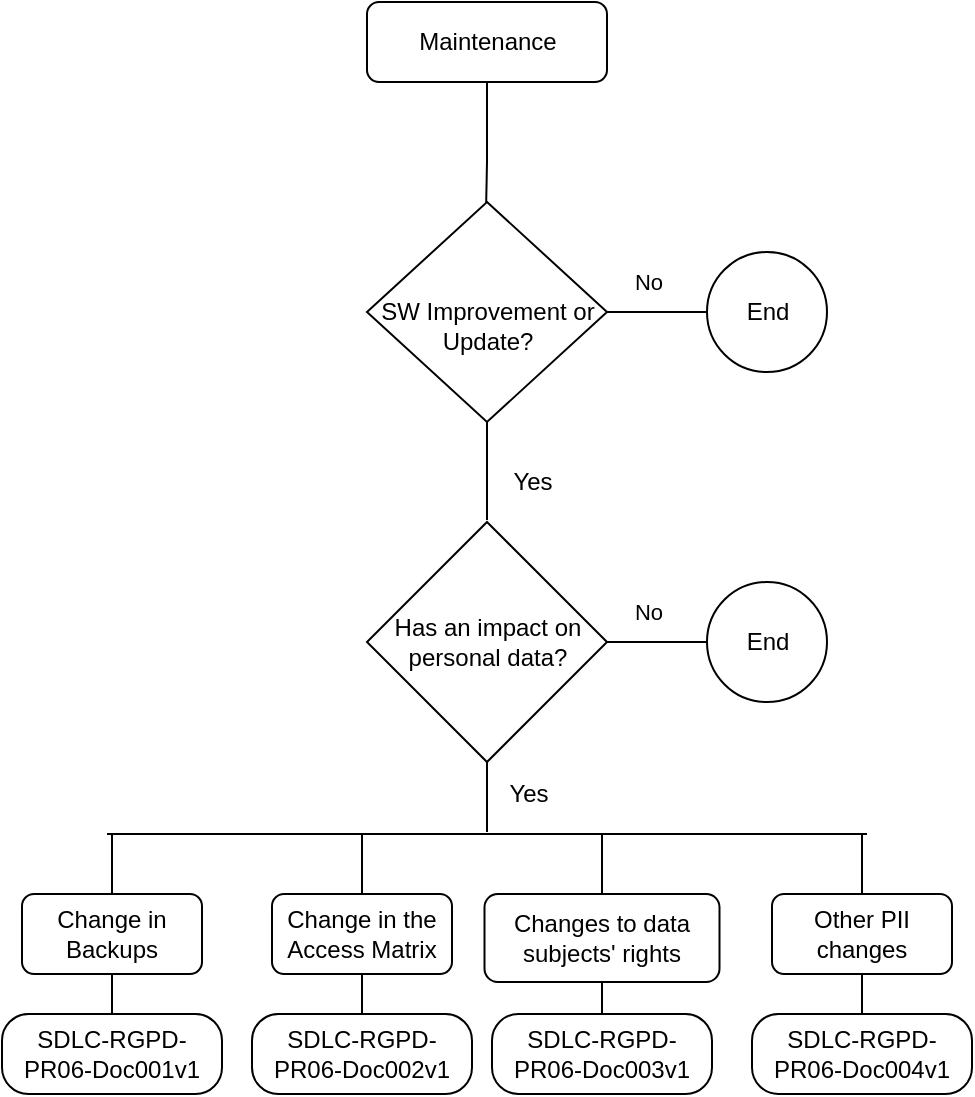 <mxfile version="20.3.0" type="device"><diagram id="DjQwCe5gXJbfOBljhrri" name="Page-1"><mxGraphModel dx="775" dy="616" grid="1" gridSize="10" guides="1" tooltips="1" connect="1" arrows="1" fold="1" page="1" pageScale="1" pageWidth="827" pageHeight="1169" math="0" shadow="0"><root><mxCell id="0"/><mxCell id="1" parent="0"/><mxCell id="okHLahUI0jl9X77WOaQY-1" value="Maintenance" style="rounded=1;whiteSpace=wrap;html=1;fontSize=12;glass=0;strokeWidth=1;shadow=0;" parent="1" vertex="1"><mxGeometry x="462.5" y="250" width="120" height="40" as="geometry"/></mxCell><mxCell id="okHLahUI0jl9X77WOaQY-2" value="" style="endArrow=none;html=1;entryX=0.5;entryY=0;entryDx=0;entryDy=0;" parent="1" edge="1"><mxGeometry width="50" height="50" relative="1" as="geometry"><mxPoint x="522.5" y="330" as="sourcePoint"/><mxPoint x="522" y="355.0" as="targetPoint"/></mxGeometry></mxCell><mxCell id="okHLahUI0jl9X77WOaQY-3" value="" style="endArrow=none;html=1;exitX=0.5;exitY=1;exitDx=0;exitDy=0;" parent="1" source="okHLahUI0jl9X77WOaQY-1" edge="1"><mxGeometry width="50" height="50" relative="1" as="geometry"><mxPoint x="442.5" y="340" as="sourcePoint"/><mxPoint x="522.5" y="330" as="targetPoint"/></mxGeometry></mxCell><mxCell id="okHLahUI0jl9X77WOaQY-4" value="SDLC-RGPD-PR06-Doc001v1" style="rounded=1;whiteSpace=wrap;html=1;fontSize=12;glass=0;strokeWidth=1;shadow=0;arcSize=33;" parent="1" vertex="1"><mxGeometry x="280" y="756" width="110" height="40" as="geometry"/></mxCell><mxCell id="okHLahUI0jl9X77WOaQY-7" value="" style="endArrow=none;html=1;entryX=0.5;entryY=1;entryDx=0;entryDy=0;" parent="1" source="okHLahUI0jl9X77WOaQY-39" edge="1"><mxGeometry width="50" height="50" relative="1" as="geometry"><mxPoint x="522.5" y="440" as="sourcePoint"/><mxPoint x="522.5" y="395" as="targetPoint"/></mxGeometry></mxCell><mxCell id="okHLahUI0jl9X77WOaQY-8" value="" style="endArrow=none;html=1;entryX=1;entryY=0.5;entryDx=0;entryDy=0;" parent="1" source="okHLahUI0jl9X77WOaQY-10" edge="1"><mxGeometry width="50" height="50" relative="1" as="geometry"><mxPoint x="612.5" y="405" as="sourcePoint"/><mxPoint x="582.5" y="405" as="targetPoint"/></mxGeometry></mxCell><mxCell id="okHLahUI0jl9X77WOaQY-9" value="No" style="edgeLabel;html=1;align=center;verticalAlign=middle;resizable=0;points=[];" parent="okHLahUI0jl9X77WOaQY-8" vertex="1" connectable="0"><mxGeometry x="0.56" y="-3" relative="1" as="geometry"><mxPoint x="9" y="-12" as="offset"/></mxGeometry></mxCell><mxCell id="okHLahUI0jl9X77WOaQY-10" value="End" style="ellipse;whiteSpace=wrap;html=1;" parent="1" vertex="1"><mxGeometry x="632.5" y="375" width="60" height="60" as="geometry"/></mxCell><mxCell id="okHLahUI0jl9X77WOaQY-11" value="Sim" style="text;html=1;align=center;verticalAlign=middle;resizable=0;points=[];autosize=1;" parent="1" vertex="1"><mxGeometry x="522.5" y="410" width="40" height="20" as="geometry"/></mxCell><mxCell id="okHLahUI0jl9X77WOaQY-12" value="" style="endArrow=none;html=1;entryX=1;entryY=0.5;entryDx=0;entryDy=0;" parent="1" edge="1"><mxGeometry width="50" height="50" relative="1" as="geometry"><mxPoint x="632.5" y="570" as="sourcePoint"/><mxPoint x="582.5" y="570" as="targetPoint"/></mxGeometry></mxCell><mxCell id="okHLahUI0jl9X77WOaQY-13" value="No" style="edgeLabel;html=1;align=center;verticalAlign=middle;resizable=0;points=[];" parent="okHLahUI0jl9X77WOaQY-12" vertex="1" connectable="0"><mxGeometry x="0.56" y="-3" relative="1" as="geometry"><mxPoint x="9" y="-12" as="offset"/></mxGeometry></mxCell><mxCell id="okHLahUI0jl9X77WOaQY-14" value="" style="endArrow=none;html=1;" parent="1" edge="1"><mxGeometry width="50" height="50" relative="1" as="geometry"><mxPoint x="522.5" y="484" as="sourcePoint"/><mxPoint x="522.5" y="509" as="targetPoint"/></mxGeometry></mxCell><mxCell id="okHLahUI0jl9X77WOaQY-15" value="" style="endArrow=none;html=1;" parent="1" edge="1"><mxGeometry width="50" height="50" relative="1" as="geometry"><mxPoint x="522.5" y="665" as="sourcePoint"/><mxPoint x="522.5" y="630" as="targetPoint"/></mxGeometry></mxCell><mxCell id="okHLahUI0jl9X77WOaQY-16" value="&lt;div&gt;&lt;span&gt;Change in Backups&lt;/span&gt;&lt;br&gt;&lt;/div&gt;" style="rounded=1;whiteSpace=wrap;html=1;fontSize=12;glass=0;strokeWidth=1;shadow=0;" parent="1" vertex="1"><mxGeometry x="290" y="696" width="90" height="40" as="geometry"/></mxCell><mxCell id="okHLahUI0jl9X77WOaQY-17" value="" style="endArrow=none;html=1;" parent="1" source="okHLahUI0jl9X77WOaQY-16" edge="1"><mxGeometry width="50" height="50" relative="1" as="geometry"><mxPoint x="470" y="676" as="sourcePoint"/><mxPoint x="335" y="666" as="targetPoint"/></mxGeometry></mxCell><mxCell id="okHLahUI0jl9X77WOaQY-18" value="&lt;div&gt;&lt;span&gt;Change in the Access Matrix&lt;/span&gt;&lt;br&gt;&lt;/div&gt;" style="rounded=1;whiteSpace=wrap;html=1;fontSize=12;glass=0;strokeWidth=1;shadow=0;" parent="1" vertex="1"><mxGeometry x="415" y="696" width="90" height="40" as="geometry"/></mxCell><mxCell id="okHLahUI0jl9X77WOaQY-19" value="" style="endArrow=none;html=1;" parent="1" source="okHLahUI0jl9X77WOaQY-18" edge="1"><mxGeometry width="50" height="50" relative="1" as="geometry"><mxPoint x="595" y="676" as="sourcePoint"/><mxPoint x="460" y="666" as="targetPoint"/></mxGeometry></mxCell><mxCell id="okHLahUI0jl9X77WOaQY-20" value="&lt;div&gt;&lt;span&gt;Changes to data subjects' rights&lt;/span&gt;&lt;br&gt;&lt;/div&gt;" style="rounded=1;whiteSpace=wrap;html=1;fontSize=12;glass=0;strokeWidth=1;shadow=0;" parent="1" vertex="1"><mxGeometry x="521.25" y="696" width="117.5" height="44" as="geometry"/></mxCell><mxCell id="okHLahUI0jl9X77WOaQY-21" value="" style="endArrow=none;html=1;" parent="1" source="okHLahUI0jl9X77WOaQY-20" edge="1"><mxGeometry width="50" height="50" relative="1" as="geometry"><mxPoint x="695" y="676" as="sourcePoint"/><mxPoint x="580" y="666" as="targetPoint"/></mxGeometry></mxCell><mxCell id="okHLahUI0jl9X77WOaQY-22" value="Yes" style="text;html=1;align=center;verticalAlign=middle;resizable=0;points=[];autosize=1;" parent="1" vertex="1"><mxGeometry x="527.5" y="636" width="30" height="20" as="geometry"/></mxCell><mxCell id="okHLahUI0jl9X77WOaQY-24" value="" style="endArrow=none;html=1;entryX=0.5;entryY=1;entryDx=0;entryDy=0;" parent="1" target="okHLahUI0jl9X77WOaQY-16" edge="1"><mxGeometry width="50" height="50" relative="1" as="geometry"><mxPoint x="335" y="756" as="sourcePoint"/><mxPoint x="345" y="676" as="targetPoint"/></mxGeometry></mxCell><mxCell id="okHLahUI0jl9X77WOaQY-25" value="SDLC-RGPD-PR06-Doc002v1" style="rounded=1;whiteSpace=wrap;html=1;fontSize=12;glass=0;strokeWidth=1;shadow=0;arcSize=33;" parent="1" vertex="1"><mxGeometry x="405" y="756" width="110" height="40" as="geometry"/></mxCell><mxCell id="okHLahUI0jl9X77WOaQY-26" value="" style="endArrow=none;html=1;entryX=0.5;entryY=1;entryDx=0;entryDy=0;" parent="1" source="okHLahUI0jl9X77WOaQY-25" target="okHLahUI0jl9X77WOaQY-18" edge="1"><mxGeometry width="50" height="50" relative="1" as="geometry"><mxPoint x="470" y="706" as="sourcePoint"/><mxPoint x="470" y="676" as="targetPoint"/></mxGeometry></mxCell><mxCell id="okHLahUI0jl9X77WOaQY-27" value="SDLC-RGPD-PR06-Doc003v1" style="rounded=1;whiteSpace=wrap;html=1;fontSize=12;glass=0;strokeWidth=1;shadow=0;arcSize=33;" parent="1" vertex="1"><mxGeometry x="525" y="756" width="110" height="40" as="geometry"/></mxCell><mxCell id="okHLahUI0jl9X77WOaQY-28" value="" style="endArrow=none;html=1;" parent="1" source="okHLahUI0jl9X77WOaQY-27" target="okHLahUI0jl9X77WOaQY-20" edge="1"><mxGeometry width="50" height="50" relative="1" as="geometry"><mxPoint x="590" y="706" as="sourcePoint"/><mxPoint x="580" y="736" as="targetPoint"/></mxGeometry></mxCell><mxCell id="okHLahUI0jl9X77WOaQY-29" value="&lt;div&gt;&lt;span&gt;Other PII changes&lt;/span&gt;&lt;br&gt;&lt;/div&gt;" style="rounded=1;whiteSpace=wrap;html=1;fontSize=12;glass=0;strokeWidth=1;shadow=0;" parent="1" vertex="1"><mxGeometry x="665" y="696" width="90" height="40" as="geometry"/></mxCell><mxCell id="okHLahUI0jl9X77WOaQY-30" value="" style="endArrow=none;html=1;" parent="1" source="okHLahUI0jl9X77WOaQY-29" edge="1"><mxGeometry width="50" height="50" relative="1" as="geometry"><mxPoint x="825" y="676" as="sourcePoint"/><mxPoint x="710" y="666" as="targetPoint"/></mxGeometry></mxCell><mxCell id="okHLahUI0jl9X77WOaQY-31" value="SDLC-RGPD-PR06-Doc004v1" style="rounded=1;whiteSpace=wrap;html=1;fontSize=12;glass=0;strokeWidth=1;shadow=0;arcSize=33;" parent="1" vertex="1"><mxGeometry x="655" y="756" width="110" height="40" as="geometry"/></mxCell><mxCell id="okHLahUI0jl9X77WOaQY-32" value="" style="endArrow=none;html=1;entryX=0.5;entryY=1;entryDx=0;entryDy=0;" parent="1" source="okHLahUI0jl9X77WOaQY-31" edge="1"><mxGeometry width="50" height="50" relative="1" as="geometry"><mxPoint x="720" y="706" as="sourcePoint"/><mxPoint x="710" y="736" as="targetPoint"/></mxGeometry></mxCell><mxCell id="okHLahUI0jl9X77WOaQY-33" value="" style="endArrow=none;html=1;" parent="1" edge="1"><mxGeometry width="50" height="50" relative="1" as="geometry"><mxPoint x="332.5" y="666" as="sourcePoint"/><mxPoint x="712.5" y="666" as="targetPoint"/></mxGeometry></mxCell><mxCell id="okHLahUI0jl9X77WOaQY-36" value="End" style="ellipse;whiteSpace=wrap;html=1;" parent="1" vertex="1"><mxGeometry x="632.5" y="540" width="60" height="60" as="geometry"/></mxCell><mxCell id="okHLahUI0jl9X77WOaQY-37" value="" style="endArrow=none;html=1;" parent="1" edge="1"><mxGeometry width="50" height="50" relative="1" as="geometry"><mxPoint x="522.5" y="515" as="sourcePoint"/><mxPoint x="522.5" y="535" as="targetPoint"/></mxGeometry></mxCell><mxCell id="okHLahUI0jl9X77WOaQY-38" value="&lt;div&gt;&lt;span&gt;Has an impact on personal data?&lt;/span&gt;&lt;br&gt;&lt;/div&gt;" style="rhombus;whiteSpace=wrap;html=1;" parent="1" vertex="1"><mxGeometry x="462.5" y="510" width="120" height="120" as="geometry"/></mxCell><mxCell id="okHLahUI0jl9X77WOaQY-39" value="&lt;div&gt;&lt;span&gt;&lt;br&gt;&lt;/span&gt;&lt;/div&gt;&lt;div&gt;&lt;span&gt;SW Improvement or Update?&lt;/span&gt;&lt;br&gt;&lt;/div&gt;" style="rhombus;whiteSpace=wrap;html=1;" parent="1" vertex="1"><mxGeometry x="462.5" y="350" width="120" height="110" as="geometry"/></mxCell><mxCell id="okHLahUI0jl9X77WOaQY-40" value="" style="endArrow=none;html=1;entryX=0.5;entryY=1;entryDx=0;entryDy=0;" parent="1" target="okHLahUI0jl9X77WOaQY-39" edge="1"><mxGeometry width="50" height="50" relative="1" as="geometry"><mxPoint x="522.5" y="490" as="sourcePoint"/><mxPoint x="522.5" y="395" as="targetPoint"/></mxGeometry></mxCell><mxCell id="okHLahUI0jl9X77WOaQY-41" value="Yes" style="text;html=1;align=center;verticalAlign=middle;resizable=0;points=[];autosize=1;" parent="1" vertex="1"><mxGeometry x="530" y="480" width="30" height="20" as="geometry"/></mxCell></root></mxGraphModel></diagram></mxfile>
